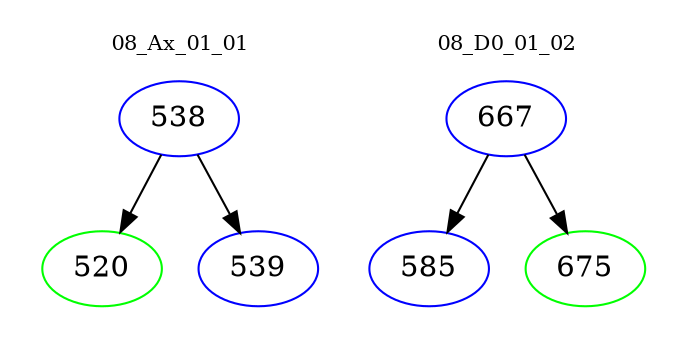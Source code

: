 digraph{
subgraph cluster_0 {
color = white
label = "08_Ax_01_01";
fontsize=10;
T0_538 [label="538", color="blue"]
T0_538 -> T0_520 [color="black"]
T0_520 [label="520", color="green"]
T0_538 -> T0_539 [color="black"]
T0_539 [label="539", color="blue"]
}
subgraph cluster_1 {
color = white
label = "08_D0_01_02";
fontsize=10;
T1_667 [label="667", color="blue"]
T1_667 -> T1_585 [color="black"]
T1_585 [label="585", color="blue"]
T1_667 -> T1_675 [color="black"]
T1_675 [label="675", color="green"]
}
}
